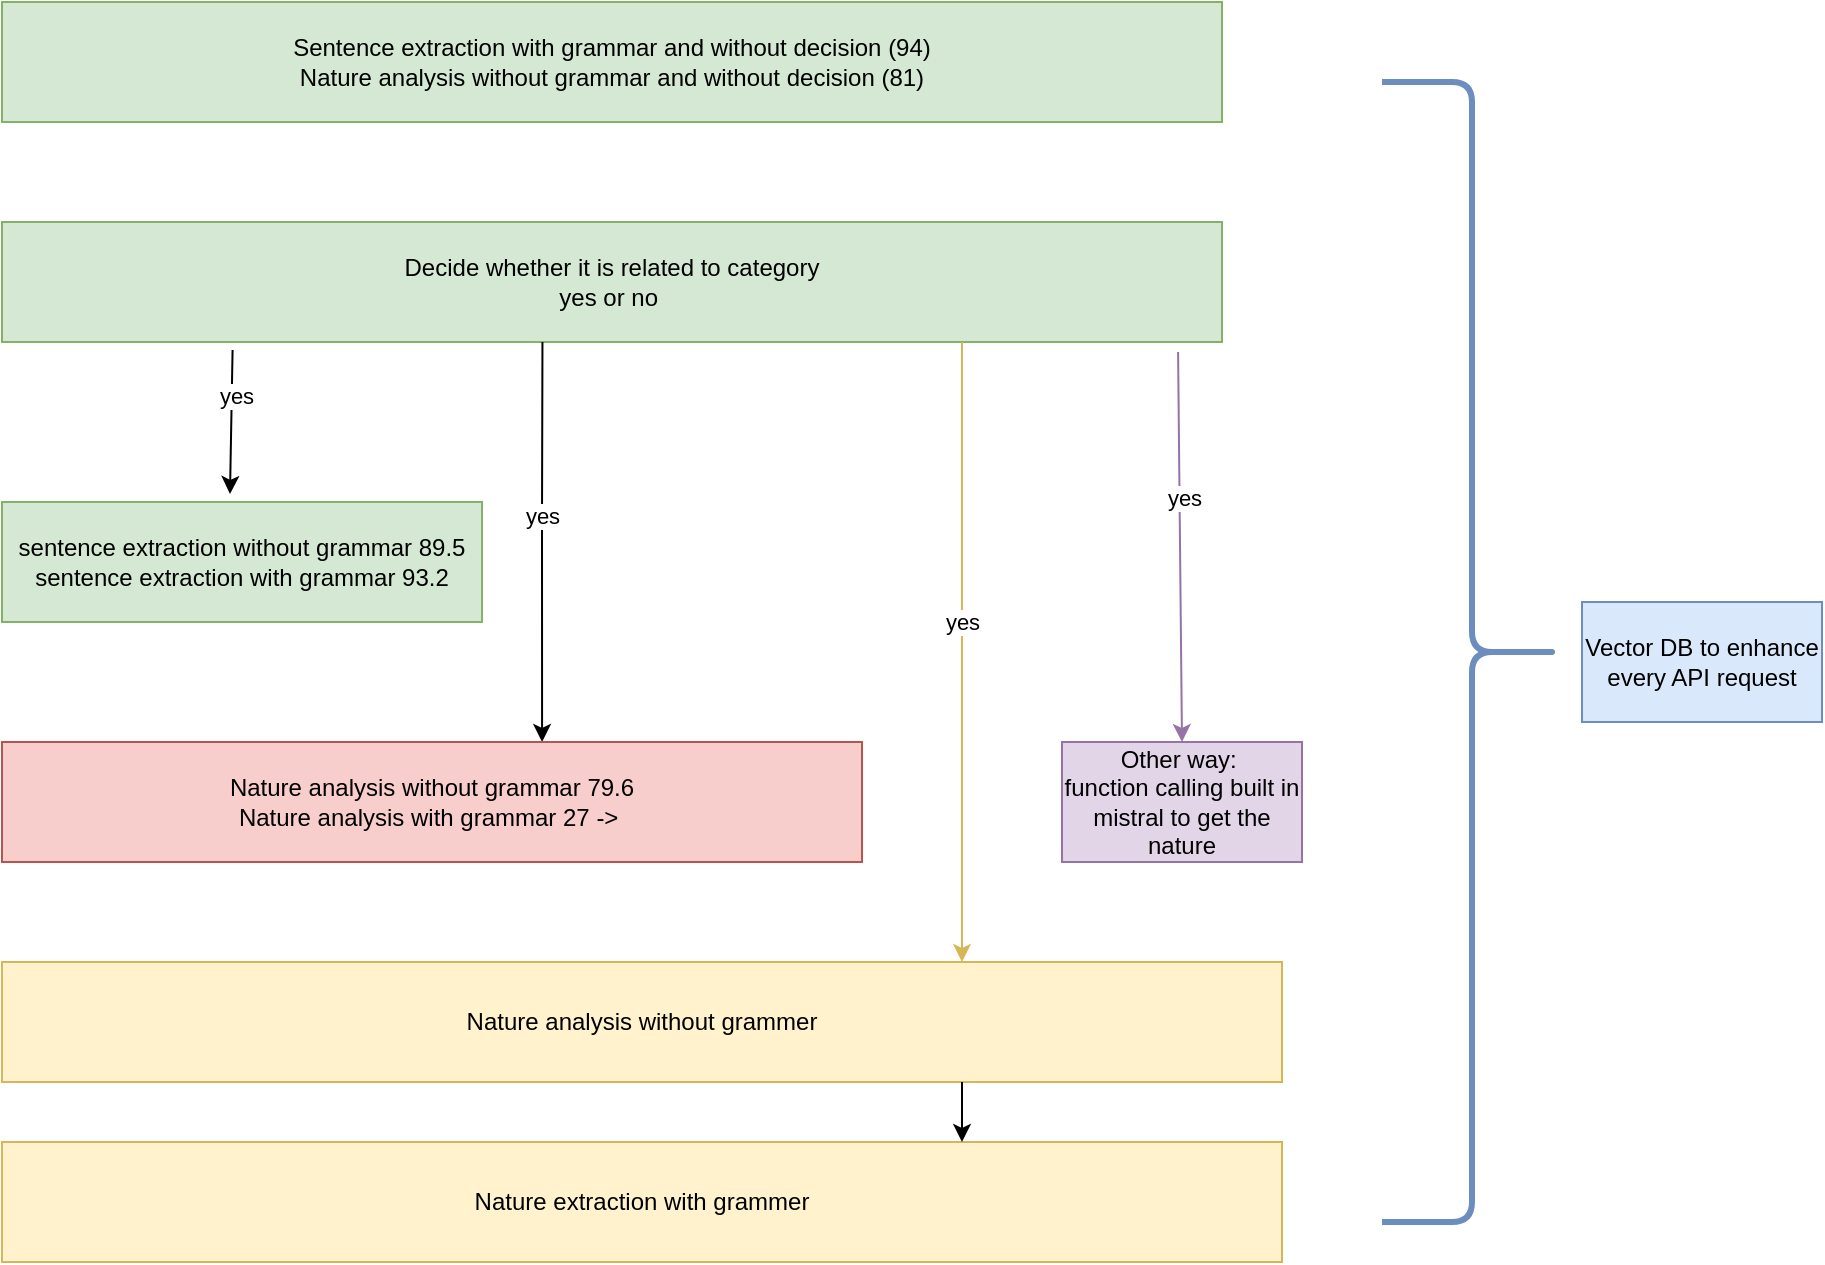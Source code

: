 <mxfile version="24.4.4" type="github">
  <diagram name="Page-1" id="cmm4CG6WD8H9nOfJ1Ax9">
    <mxGraphModel dx="1434" dy="780" grid="1" gridSize="10" guides="1" tooltips="1" connect="1" arrows="1" fold="1" page="1" pageScale="1" pageWidth="827" pageHeight="1169" math="0" shadow="0">
      <root>
        <mxCell id="0" />
        <mxCell id="1" parent="0" />
        <mxCell id="6e6QBMLJj0E-vSI6N6rb-1" value="Decide whether it is related to category&lt;div&gt;yes or no&amp;nbsp;&lt;/div&gt;" style="rounded=0;whiteSpace=wrap;html=1;fillColor=#d5e8d4;strokeColor=#82b366;" parent="1" vertex="1">
          <mxGeometry x="100" y="480" width="610" height="60" as="geometry" />
        </mxCell>
        <mxCell id="6e6QBMLJj0E-vSI6N6rb-4" value="sentence extraction without grammar 89.5&lt;div&gt;sentence extraction with grammar&amp;nbsp;93.2&lt;br&gt;&lt;/div&gt;" style="rounded=0;whiteSpace=wrap;html=1;fillColor=#d5e8d4;strokeColor=#82b366;" parent="1" vertex="1">
          <mxGeometry x="100" y="620" width="240" height="60" as="geometry" />
        </mxCell>
        <mxCell id="6e6QBMLJj0E-vSI6N6rb-5" value="" style="endArrow=classic;html=1;rounded=0;entryX=0.628;entryY=0;entryDx=0;entryDy=0;entryPerimeter=0;exitX=0.443;exitY=1;exitDx=0;exitDy=0;exitPerimeter=0;" parent="1" source="6e6QBMLJj0E-vSI6N6rb-1" target="6e6QBMLJj0E-vSI6N6rb-9" edge="1">
          <mxGeometry width="50" height="50" relative="1" as="geometry">
            <mxPoint x="370" y="550" as="sourcePoint" />
            <mxPoint x="370" y="730" as="targetPoint" />
            <Array as="points">
              <mxPoint x="370" y="630" />
            </Array>
          </mxGeometry>
        </mxCell>
        <mxCell id="6e6QBMLJj0E-vSI6N6rb-8" value="yes" style="edgeLabel;html=1;align=center;verticalAlign=middle;resizable=0;points=[];" parent="6e6QBMLJj0E-vSI6N6rb-5" vertex="1" connectable="0">
          <mxGeometry x="-0.136" relative="1" as="geometry">
            <mxPoint as="offset" />
          </mxGeometry>
        </mxCell>
        <mxCell id="6e6QBMLJj0E-vSI6N6rb-6" value="" style="endArrow=classic;html=1;rounded=0;exitX=0.189;exitY=1.067;exitDx=0;exitDy=0;exitPerimeter=0;entryX=0.475;entryY=-0.067;entryDx=0;entryDy=0;entryPerimeter=0;" parent="1" source="6e6QBMLJj0E-vSI6N6rb-1" target="6e6QBMLJj0E-vSI6N6rb-4" edge="1">
          <mxGeometry width="50" height="50" relative="1" as="geometry">
            <mxPoint x="230" y="550" as="sourcePoint" />
            <mxPoint x="224" y="621" as="targetPoint" />
          </mxGeometry>
        </mxCell>
        <mxCell id="6e6QBMLJj0E-vSI6N6rb-7" value="yes" style="edgeLabel;html=1;align=center;verticalAlign=middle;resizable=0;points=[];" parent="6e6QBMLJj0E-vSI6N6rb-6" vertex="1" connectable="0">
          <mxGeometry x="-0.358" y="2" relative="1" as="geometry">
            <mxPoint as="offset" />
          </mxGeometry>
        </mxCell>
        <mxCell id="6e6QBMLJj0E-vSI6N6rb-9" value="Nature analysis without grammar 79.6&lt;br&gt;Nature analysis with grammar 27 -&amp;gt;&amp;nbsp;" style="rounded=0;whiteSpace=wrap;html=1;fillColor=#f8cecc;strokeColor=#b85450;" parent="1" vertex="1">
          <mxGeometry x="100" y="740" width="430" height="60" as="geometry" />
        </mxCell>
        <mxCell id="6e6QBMLJj0E-vSI6N6rb-10" value="Sentence extraction with grammar and without decision (94)&lt;br&gt;Nature analysis without grammar and without decision (81)" style="rounded=0;whiteSpace=wrap;html=1;fillColor=#d5e8d4;strokeColor=#82b366;" parent="1" vertex="1">
          <mxGeometry x="100" y="370" width="610" height="60" as="geometry" />
        </mxCell>
        <mxCell id="6e6QBMLJj0E-vSI6N6rb-11" value="" style="endArrow=classic;html=1;rounded=0;exitX=0.443;exitY=1;exitDx=0;exitDy=0;exitPerimeter=0;fillColor=#fff2cc;strokeColor=#d6b656;" parent="1" edge="1">
          <mxGeometry width="50" height="50" relative="1" as="geometry">
            <mxPoint x="580" y="540" as="sourcePoint" />
            <mxPoint x="580" y="850" as="targetPoint" />
            <Array as="points">
              <mxPoint x="580" y="630" />
            </Array>
          </mxGeometry>
        </mxCell>
        <mxCell id="6e6QBMLJj0E-vSI6N6rb-12" value="yes" style="edgeLabel;html=1;align=center;verticalAlign=middle;resizable=0;points=[];" parent="6e6QBMLJj0E-vSI6N6rb-11" vertex="1" connectable="0">
          <mxGeometry x="-0.136" relative="1" as="geometry">
            <mxPoint y="6" as="offset" />
          </mxGeometry>
        </mxCell>
        <mxCell id="6e6QBMLJj0E-vSI6N6rb-13" value="Nature analysis without grammer" style="rounded=0;whiteSpace=wrap;html=1;fillColor=#fff2cc;strokeColor=#d6b656;" parent="1" vertex="1">
          <mxGeometry x="100" y="850" width="640" height="60" as="geometry" />
        </mxCell>
        <mxCell id="6e6QBMLJj0E-vSI6N6rb-14" value="Nature extraction with grammer" style="rounded=0;whiteSpace=wrap;html=1;fillColor=#fff2cc;strokeColor=#d6b656;" parent="1" vertex="1">
          <mxGeometry x="100" y="940" width="640" height="60" as="geometry" />
        </mxCell>
        <mxCell id="6e6QBMLJj0E-vSI6N6rb-17" value="" style="endArrow=classic;html=1;rounded=0;entryX=0.75;entryY=0;entryDx=0;entryDy=0;exitX=0.75;exitY=1;exitDx=0;exitDy=0;" parent="1" source="6e6QBMLJj0E-vSI6N6rb-13" target="6e6QBMLJj0E-vSI6N6rb-14" edge="1">
          <mxGeometry width="50" height="50" relative="1" as="geometry">
            <mxPoint x="390" y="830" as="sourcePoint" />
            <mxPoint x="440" y="780" as="targetPoint" />
          </mxGeometry>
        </mxCell>
        <mxCell id="35k2ls1ANkZF9o34CpHH-2" value="Other way:&amp;nbsp;&lt;br&gt;function calling built in mistral to get the nature" style="whiteSpace=wrap;html=1;fillColor=#e1d5e7;strokeColor=#9673a6;" vertex="1" parent="1">
          <mxGeometry x="630" y="740" width="120" height="60" as="geometry" />
        </mxCell>
        <mxCell id="35k2ls1ANkZF9o34CpHH-3" value="" style="endArrow=classic;html=1;rounded=0;exitX=0.964;exitY=1.083;exitDx=0;exitDy=0;exitPerimeter=0;entryX=0.5;entryY=0;entryDx=0;entryDy=0;fillColor=#e1d5e7;strokeColor=#9673a6;" edge="1" parent="1" source="6e6QBMLJj0E-vSI6N6rb-1" target="35k2ls1ANkZF9o34CpHH-2">
          <mxGeometry width="50" height="50" relative="1" as="geometry">
            <mxPoint x="730" y="620" as="sourcePoint" />
            <mxPoint x="780" y="570" as="targetPoint" />
          </mxGeometry>
        </mxCell>
        <mxCell id="35k2ls1ANkZF9o34CpHH-4" value="yes" style="edgeLabel;html=1;align=center;verticalAlign=middle;resizable=0;points=[];" vertex="1" connectable="0" parent="35k2ls1ANkZF9o34CpHH-3">
          <mxGeometry x="-0.251" y="2" relative="1" as="geometry">
            <mxPoint as="offset" />
          </mxGeometry>
        </mxCell>
        <mxCell id="35k2ls1ANkZF9o34CpHH-6" value="Vector DB to enhance every API request" style="rounded=0;whiteSpace=wrap;html=1;fillColor=#dae8fc;strokeColor=#6c8ebf;" vertex="1" parent="1">
          <mxGeometry x="890" y="670" width="120" height="60" as="geometry" />
        </mxCell>
        <mxCell id="35k2ls1ANkZF9o34CpHH-11" value="" style="shape=curlyBracket;whiteSpace=wrap;html=1;rounded=1;flipH=1;labelPosition=right;verticalLabelPosition=middle;align=left;verticalAlign=middle;fillColor=#dae8fc;strokeColor=#6c8ebf;strokeWidth=3;" vertex="1" parent="1">
          <mxGeometry x="790" y="410" width="90" height="570" as="geometry" />
        </mxCell>
      </root>
    </mxGraphModel>
  </diagram>
</mxfile>
